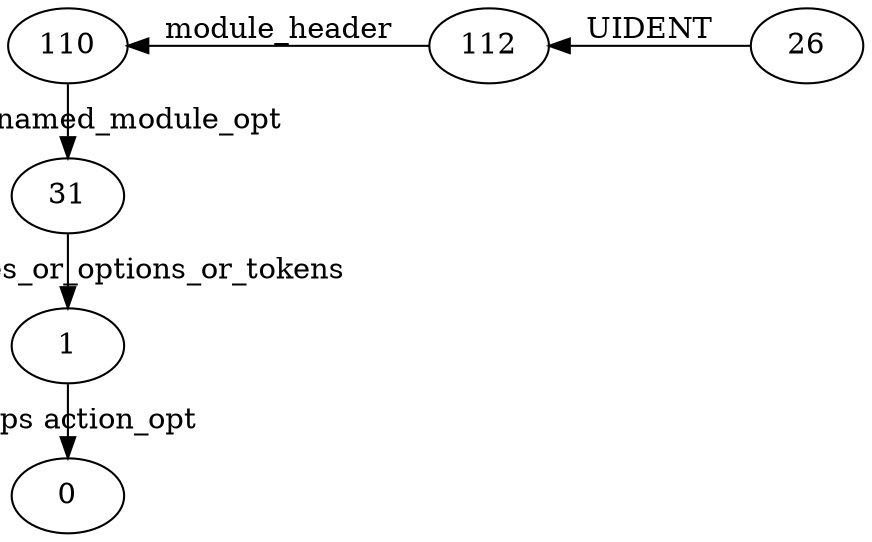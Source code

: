 digraph GSS {
    rankdir=RL
    0 [label="26"]
    1 [label="112"]
    2 [label="110"]
    3 [label="31"]
    4 [label="1"]
    5 [label="0"]
    4 -> 5 [label="eps action_opt"]
    3 -> 4 [label="eps includes_or_options_or_tokens"]
    2 -> 3 [label="eps unnamed_module_opt"]
    1 -> 2 [label="module_header"]
    0 -> 1 [label="UIDENT"]
    {rank=same; 0}
    {rank=same; 1}
    {rank=same; 5 4 3 2}
}
